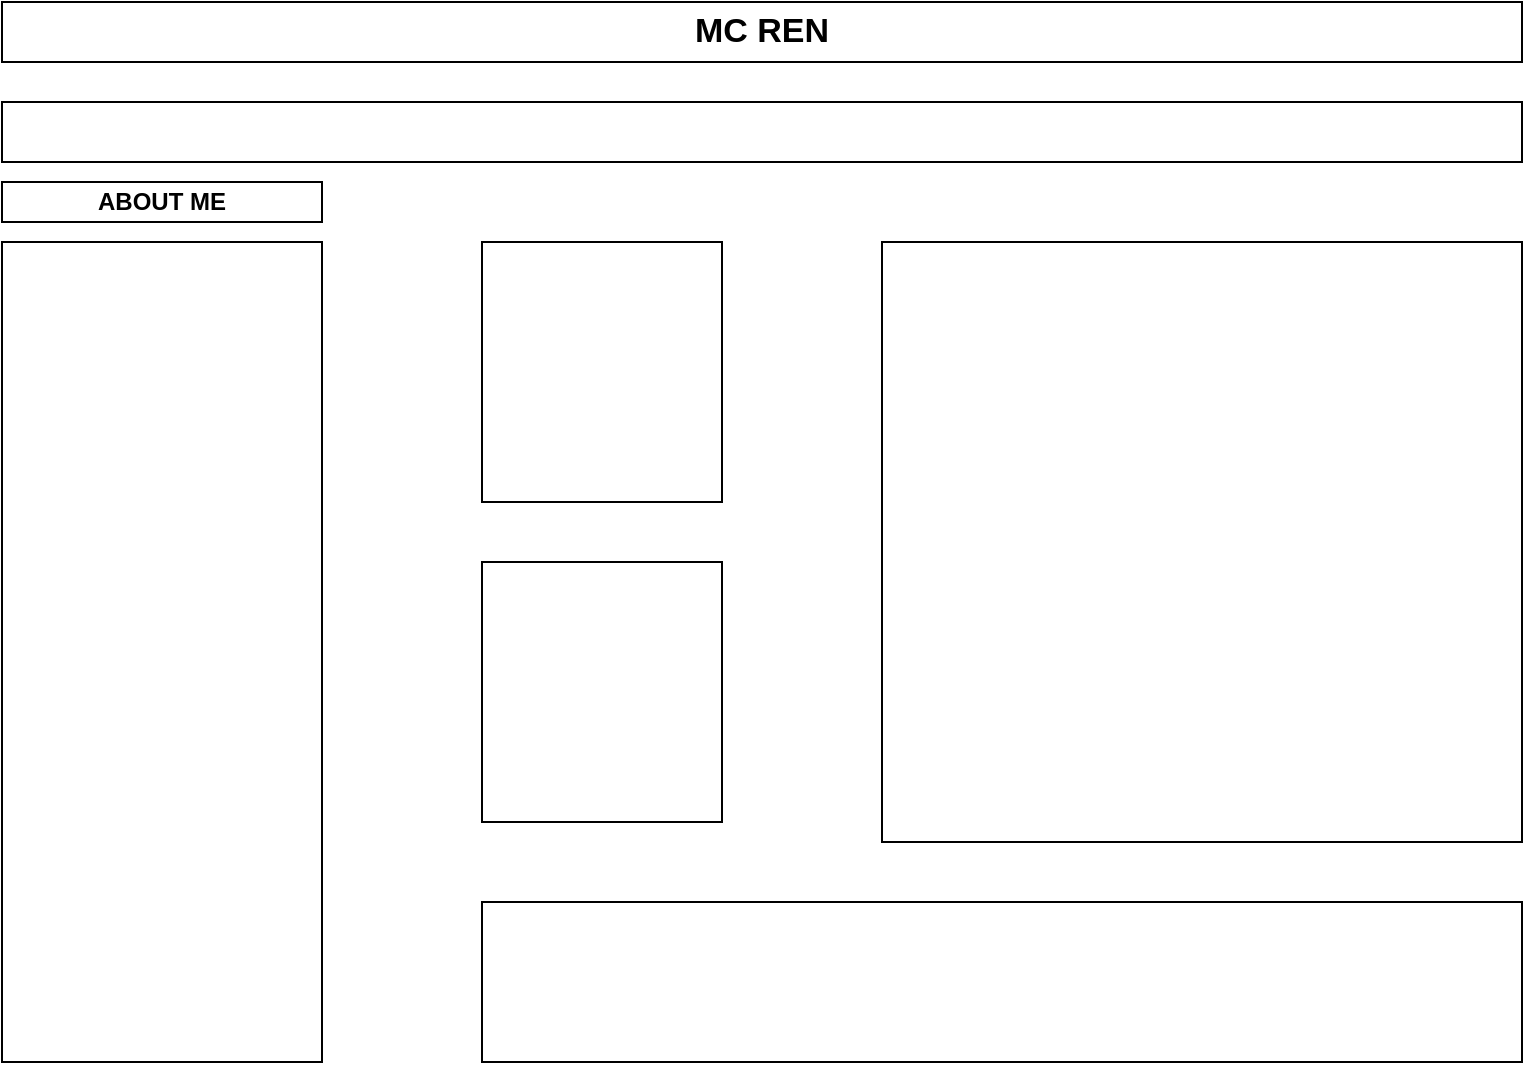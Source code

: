 <mxfile version="14.6.11" type="github"><diagram id="TvkSyWhTxbna1JeiAnK7" name="Page-1"><mxGraphModel dx="1182" dy="764" grid="1" gridSize="10" guides="1" tooltips="1" connect="1" arrows="1" fold="1" page="1" pageScale="1" pageWidth="850" pageHeight="1100" math="0" shadow="0"><root><mxCell id="0"/><mxCell id="1" parent="0"/><mxCell id="_8Ngyg84AlYSAJjZS_jG-1" value="&lt;span style=&quot;font-size: 17px&quot;&gt;&lt;b&gt;MC REN&lt;/b&gt;&lt;/span&gt;" style="rounded=0;whiteSpace=wrap;html=1;" parent="1" vertex="1"><mxGeometry x="40" y="30" width="760" height="30" as="geometry"/></mxCell><mxCell id="UQsXLl09JYYoiAXSS8Gy-3" value="" style="rounded=0;whiteSpace=wrap;html=1;" parent="1" vertex="1"><mxGeometry x="40" y="150" width="160" height="410" as="geometry"/></mxCell><mxCell id="UQsXLl09JYYoiAXSS8Gy-6" value="" style="rounded=0;whiteSpace=wrap;html=1;" parent="1" vertex="1"><mxGeometry x="280" y="480" width="520" height="80" as="geometry"/></mxCell><mxCell id="UQsXLl09JYYoiAXSS8Gy-11" value="" style="rounded=0;whiteSpace=wrap;html=1;" parent="1" vertex="1"><mxGeometry x="480" y="150" width="320" height="300" as="geometry"/></mxCell><mxCell id="UQsXLl09JYYoiAXSS8Gy-12" value="&lt;b&gt;ABOUT ME&lt;/b&gt;" style="rounded=0;whiteSpace=wrap;html=1;" parent="1" vertex="1"><mxGeometry x="40" y="120" width="160" height="20" as="geometry"/></mxCell><mxCell id="UQsXLl09JYYoiAXSS8Gy-13" value="" style="rounded=0;whiteSpace=wrap;html=1;" parent="1" vertex="1"><mxGeometry x="280" y="150" width="120" height="130" as="geometry"/></mxCell><mxCell id="UQsXLl09JYYoiAXSS8Gy-14" value="" style="rounded=0;whiteSpace=wrap;html=1;" parent="1" vertex="1"><mxGeometry x="280" y="310" width="120" height="130" as="geometry"/></mxCell><mxCell id="v5107PGALG-MPuzdiI5s-1" value="" style="rounded=0;whiteSpace=wrap;html=1;" vertex="1" parent="1"><mxGeometry x="40" y="80" width="760" height="30" as="geometry"/></mxCell></root></mxGraphModel></diagram></mxfile>